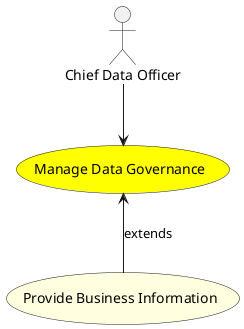 @startuml


usecase "Manage Data Governance" as ManageDataGovernance #yellow

Actor "Chief Data Officer" as ChiefDataOfficer

ChiefDataOfficer --> ManageDataGovernance





usecase "Provide Business Information" as ProvideBusinessInformation #lightyellow

ManageDataGovernance <-- ProvideBusinessInformation : extends







@enduml

